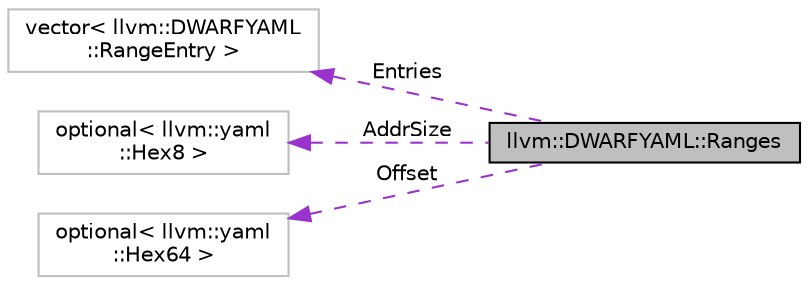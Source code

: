 digraph "llvm::DWARFYAML::Ranges"
{
 // LATEX_PDF_SIZE
  bgcolor="transparent";
  edge [fontname="Helvetica",fontsize="10",labelfontname="Helvetica",labelfontsize="10"];
  node [fontname="Helvetica",fontsize="10",shape=record];
  rankdir="LR";
  Node1 [label="llvm::DWARFYAML::Ranges",height=0.2,width=0.4,color="black", fillcolor="grey75", style="filled", fontcolor="black",tooltip="Class that describes a single range list inside the .debug_ranges section."];
  Node2 -> Node1 [dir="back",color="darkorchid3",fontsize="10",style="dashed",label=" Entries" ,fontname="Helvetica"];
  Node2 [label="vector\< llvm::DWARFYAML\l::RangeEntry \>",height=0.2,width=0.4,color="grey75",tooltip=" "];
  Node3 -> Node1 [dir="back",color="darkorchid3",fontsize="10",style="dashed",label=" AddrSize" ,fontname="Helvetica"];
  Node3 [label="optional\< llvm::yaml\l::Hex8 \>",height=0.2,width=0.4,color="grey75",tooltip=" "];
  Node4 -> Node1 [dir="back",color="darkorchid3",fontsize="10",style="dashed",label=" Offset" ,fontname="Helvetica"];
  Node4 [label="optional\< llvm::yaml\l::Hex64 \>",height=0.2,width=0.4,color="grey75",tooltip=" "];
}
